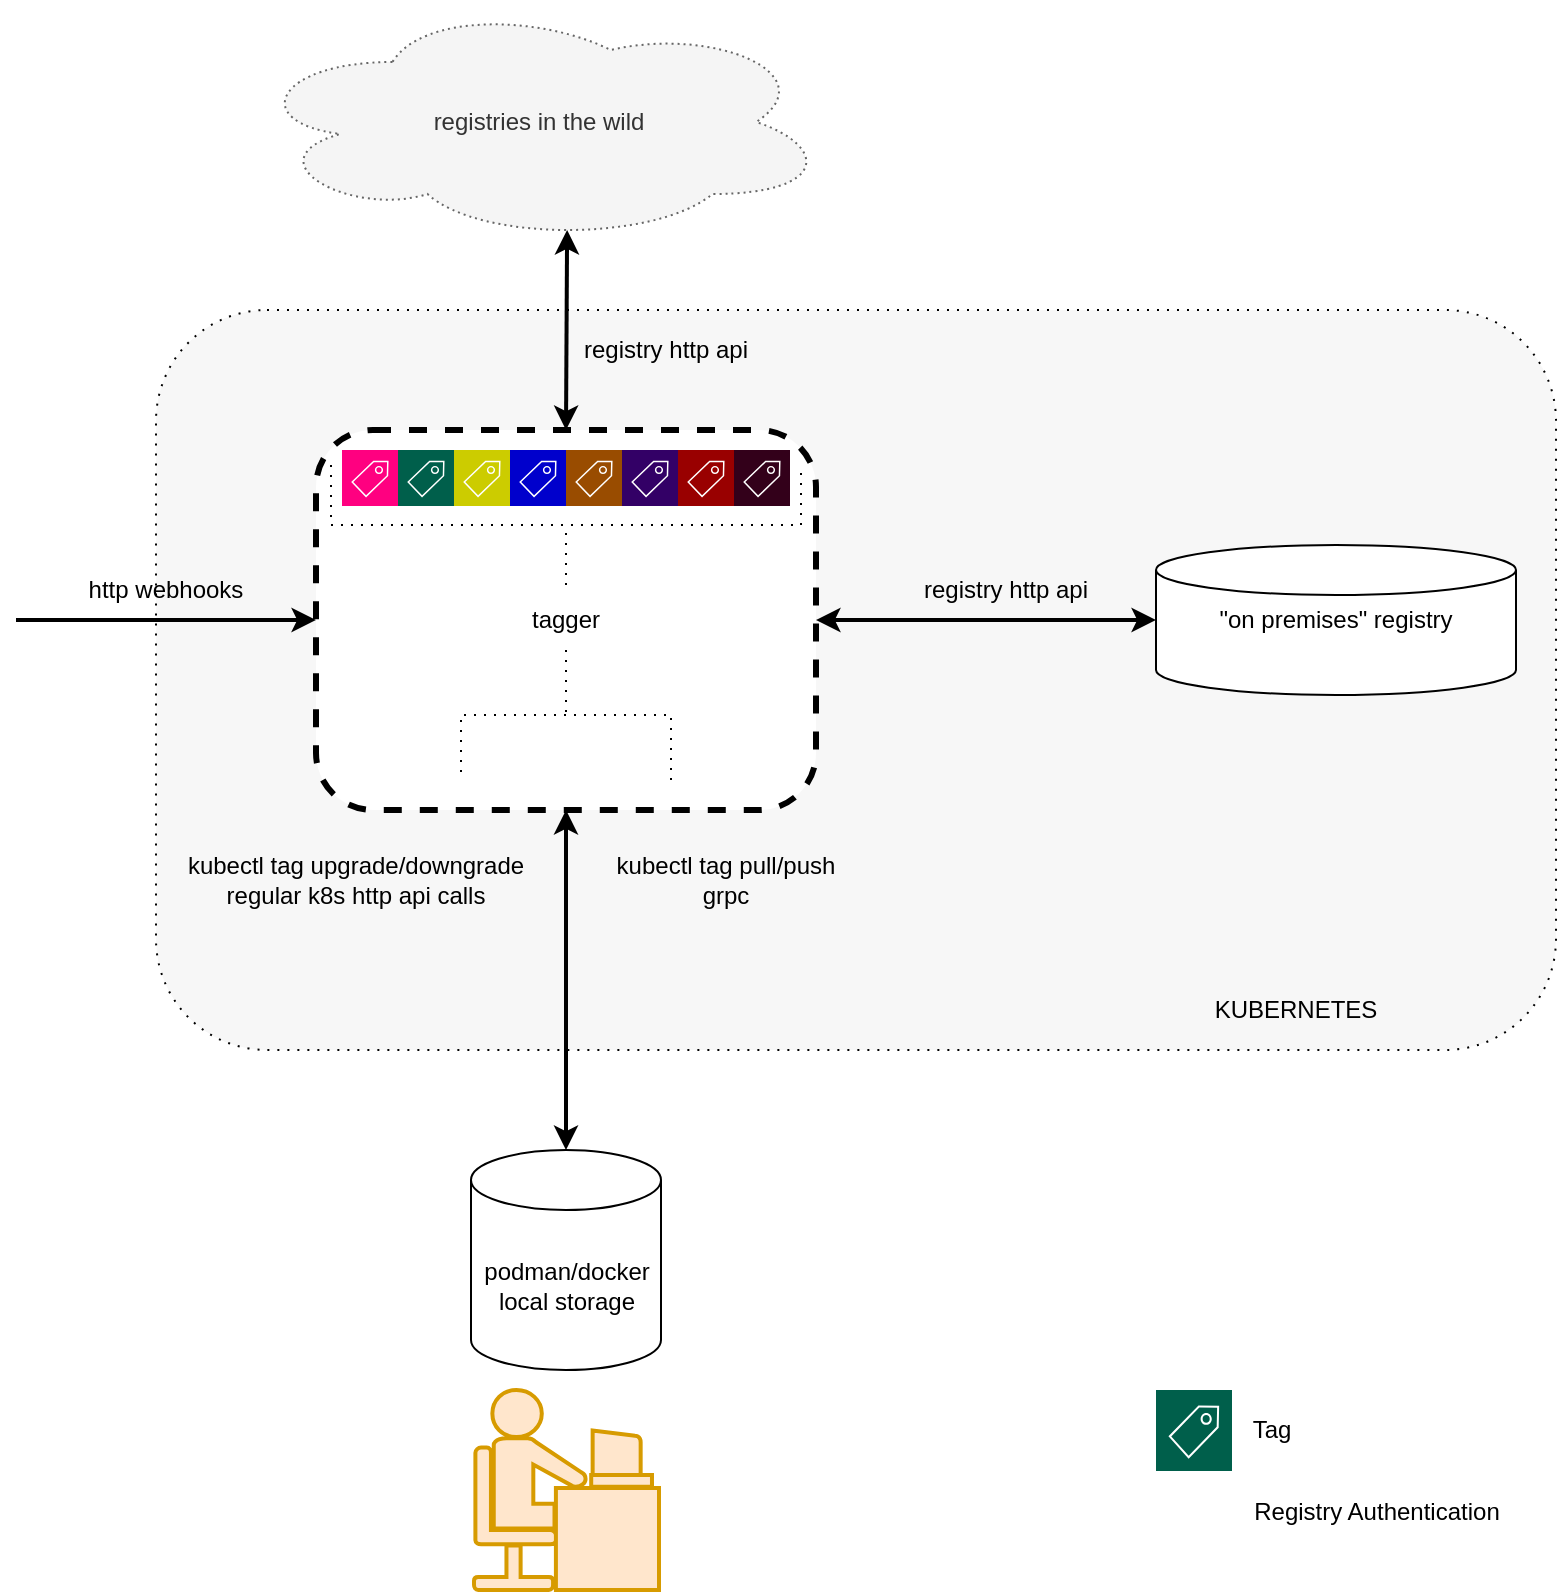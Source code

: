 <mxfile version="14.9.0" type="device"><diagram id="DUUU8IrAwZRKHzKuLp5z" name="Page-1"><mxGraphModel dx="1420" dy="780" grid="1" gridSize="10" guides="1" tooltips="1" connect="1" arrows="1" fold="1" page="1" pageScale="1" pageWidth="850" pageHeight="1100" math="0" shadow="0"><root><mxCell id="0"/><mxCell id="1" parent="0"/><mxCell id="CALvRlTAclBQVFJNI9oO-62" value="" style="rounded=1;whiteSpace=wrap;html=1;dashed=1;dashPattern=1 4;strokeWidth=1;fillColor=#F7F7F7;" parent="1" vertex="1"><mxGeometry x="130" y="260" width="700" height="370" as="geometry"/></mxCell><mxCell id="CALvRlTAclBQVFJNI9oO-52" value="" style="shape=mxgraph.cisco.people.androgenous_person;html=1;pointerEvents=1;dashed=0;strokeColor=#d79b00;strokeWidth=2;verticalLabelPosition=bottom;verticalAlign=top;align=center;outlineConnect=0;dashPattern=1 4;fillColor=#ffe6cc;" parent="1" vertex="1"><mxGeometry x="289" y="800" width="92.5" height="100" as="geometry"/></mxCell><mxCell id="CALvRlTAclBQVFJNI9oO-1" value="tagger" style="rounded=1;whiteSpace=wrap;html=1;dashed=1;strokeWidth=3;" parent="1" vertex="1"><mxGeometry x="210" y="320" width="250" height="190" as="geometry"/></mxCell><mxCell id="CALvRlTAclBQVFJNI9oO-2" value="&quot;on premises&quot; registry" style="strokeWidth=1;html=1;shape=mxgraph.flowchart.database;whiteSpace=wrap;" parent="1" vertex="1"><mxGeometry x="630" y="377.5" width="180" height="75" as="geometry"/></mxCell><mxCell id="CALvRlTAclBQVFJNI9oO-12" value="" style="endArrow=classic;startArrow=classic;html=1;entryX=0;entryY=0.5;entryDx=0;entryDy=0;entryPerimeter=0;exitX=1;exitY=0.5;exitDx=0;exitDy=0;strokeWidth=2;" parent="1" source="CALvRlTAclBQVFJNI9oO-1" target="CALvRlTAclBQVFJNI9oO-2" edge="1"><mxGeometry width="50" height="50" relative="1" as="geometry"><mxPoint x="400" y="440" as="sourcePoint"/><mxPoint x="450" y="390" as="targetPoint"/></mxGeometry></mxCell><mxCell id="CALvRlTAclBQVFJNI9oO-13" value="registries in the wild" style="ellipse;shape=cloud;whiteSpace=wrap;html=1;dashed=1;dashPattern=1 2;fillColor=#f5f5f5;strokeColor=#666666;fontColor=#333333;" parent="1" vertex="1"><mxGeometry x="175.5" y="106" width="291" height="120" as="geometry"/></mxCell><mxCell id="CALvRlTAclBQVFJNI9oO-18" value="" style="endArrow=classic;startArrow=classic;html=1;exitX=0.5;exitY=0;exitDx=0;exitDy=0;entryX=0.55;entryY=0.95;entryDx=0;entryDy=0;entryPerimeter=0;strokeWidth=2;" parent="1" source="CALvRlTAclBQVFJNI9oO-1" target="CALvRlTAclBQVFJNI9oO-13" edge="1"><mxGeometry width="50" height="50" relative="1" as="geometry"><mxPoint x="290" y="310" as="sourcePoint"/><mxPoint x="340" y="260" as="targetPoint"/></mxGeometry></mxCell><mxCell id="CALvRlTAclBQVFJNI9oO-20" value="podman/docker local storage" style="shape=cylinder3;whiteSpace=wrap;html=1;boundedLbl=1;backgroundOutline=1;size=15;" parent="1" vertex="1"><mxGeometry x="287.5" y="680" width="95" height="110" as="geometry"/></mxCell><mxCell id="CALvRlTAclBQVFJNI9oO-21" value="" style="endArrow=classic;startArrow=classic;html=1;exitX=0.5;exitY=0;exitDx=0;exitDy=0;exitPerimeter=0;entryX=0.5;entryY=1;entryDx=0;entryDy=0;strokeWidth=2;" parent="1" source="CALvRlTAclBQVFJNI9oO-20" target="CALvRlTAclBQVFJNI9oO-1" edge="1"><mxGeometry width="50" height="50" relative="1" as="geometry"><mxPoint x="290" y="450" as="sourcePoint"/><mxPoint x="510" y="600" as="targetPoint"/></mxGeometry></mxCell><mxCell id="CALvRlTAclBQVFJNI9oO-22" value="registry http api" style="text;html=1;strokeColor=none;fillColor=none;align=center;verticalAlign=middle;whiteSpace=wrap;rounded=0;" parent="1" vertex="1"><mxGeometry x="340" y="270" width="90" height="20" as="geometry"/></mxCell><mxCell id="CALvRlTAclBQVFJNI9oO-23" value="registry http api" style="text;html=1;strokeColor=none;fillColor=none;align=center;verticalAlign=middle;whiteSpace=wrap;rounded=0;" parent="1" vertex="1"><mxGeometry x="510" y="390" width="90" height="20" as="geometry"/></mxCell><mxCell id="CALvRlTAclBQVFJNI9oO-24" value="kubectl tag pull/push&lt;br&gt;grpc" style="text;html=1;strokeColor=none;fillColor=none;align=center;verticalAlign=middle;whiteSpace=wrap;rounded=0;" parent="1" vertex="1"><mxGeometry x="340" y="530" width="150" height="30" as="geometry"/></mxCell><mxCell id="CALvRlTAclBQVFJNI9oO-37" value="" style="endArrow=classic;html=1;entryX=0;entryY=0.5;entryDx=0;entryDy=0;strokeWidth=2;" parent="1" target="CALvRlTAclBQVFJNI9oO-1" edge="1"><mxGeometry width="50" height="50" relative="1" as="geometry"><mxPoint x="60" y="415" as="sourcePoint"/><mxPoint x="110" y="360" as="targetPoint"/></mxGeometry></mxCell><mxCell id="CALvRlTAclBQVFJNI9oO-38" value="http webhooks" style="text;html=1;strokeColor=none;fillColor=none;align=center;verticalAlign=middle;whiteSpace=wrap;rounded=0;" parent="1" vertex="1"><mxGeometry x="80" y="390" width="110" height="20" as="geometry"/></mxCell><mxCell id="CALvRlTAclBQVFJNI9oO-40" value="kubectl tag upgrade/downgrade&lt;br&gt;regular k8s http api calls" style="text;html=1;strokeColor=none;fillColor=none;align=center;verticalAlign=middle;whiteSpace=wrap;rounded=0;" parent="1" vertex="1"><mxGeometry x="130" y="527.5" width="200" height="35" as="geometry"/></mxCell><mxCell id="CALvRlTAclBQVFJNI9oO-42" value="" style="pointerEvents=1;shadow=0;dashed=0;html=1;strokeColor=none;labelPosition=center;verticalLabelPosition=bottom;verticalAlign=top;align=center;outlineConnect=0;shape=mxgraph.veeam2.tag;fillColor=#FF0080;" parent="1" vertex="1"><mxGeometry x="223" y="330" width="28.0" height="28.0" as="geometry"/></mxCell><mxCell id="CALvRlTAclBQVFJNI9oO-43" value="" style="pointerEvents=1;shadow=0;dashed=0;html=1;strokeColor=none;fillColor=#005F4B;labelPosition=center;verticalLabelPosition=bottom;verticalAlign=top;align=center;outlineConnect=0;shape=mxgraph.veeam2.tag;" parent="1" vertex="1"><mxGeometry x="251" y="330" width="28.0" height="28.0" as="geometry"/></mxCell><mxCell id="CALvRlTAclBQVFJNI9oO-44" value="" style="pointerEvents=1;shadow=0;dashed=0;html=1;strokeColor=none;labelPosition=center;verticalLabelPosition=bottom;verticalAlign=top;align=center;outlineConnect=0;shape=mxgraph.veeam2.tag;fillColor=#CCCC00;" parent="1" vertex="1"><mxGeometry x="279" y="330" width="28.0" height="28.0" as="geometry"/></mxCell><mxCell id="CALvRlTAclBQVFJNI9oO-45" value="" style="pointerEvents=1;shadow=0;dashed=0;html=1;strokeColor=none;labelPosition=center;verticalLabelPosition=bottom;verticalAlign=top;align=center;outlineConnect=0;shape=mxgraph.veeam2.tag;fillColor=#0000CC;" parent="1" vertex="1"><mxGeometry x="307" y="330" width="28.0" height="28.0" as="geometry"/></mxCell><mxCell id="CALvRlTAclBQVFJNI9oO-46" value="" style="pointerEvents=1;shadow=0;dashed=0;html=1;strokeColor=none;labelPosition=center;verticalLabelPosition=bottom;verticalAlign=top;align=center;outlineConnect=0;shape=mxgraph.veeam2.tag;fillColor=#994C00;" parent="1" vertex="1"><mxGeometry x="335" y="330" width="28.0" height="28.0" as="geometry"/></mxCell><mxCell id="CALvRlTAclBQVFJNI9oO-47" value="" style="pointerEvents=1;shadow=0;dashed=0;html=1;strokeColor=none;labelPosition=center;verticalLabelPosition=bottom;verticalAlign=top;align=center;outlineConnect=0;shape=mxgraph.veeam2.tag;fillColor=#330066;" parent="1" vertex="1"><mxGeometry x="363" y="330" width="28.0" height="28.0" as="geometry"/></mxCell><mxCell id="CALvRlTAclBQVFJNI9oO-48" value="" style="pointerEvents=1;shadow=0;dashed=0;html=1;strokeColor=none;labelPosition=center;verticalLabelPosition=bottom;verticalAlign=top;align=center;outlineConnect=0;shape=mxgraph.veeam2.tag;fillColor=#990000;" parent="1" vertex="1"><mxGeometry x="391" y="330" width="28.0" height="28.0" as="geometry"/></mxCell><mxCell id="CALvRlTAclBQVFJNI9oO-49" value="" style="pointerEvents=1;shadow=0;dashed=0;html=1;strokeColor=none;labelPosition=center;verticalLabelPosition=bottom;verticalAlign=top;align=center;outlineConnect=0;shape=mxgraph.veeam2.tag;fillColor=#33001A;" parent="1" vertex="1"><mxGeometry x="419" y="330" width="28.0" height="28.0" as="geometry"/></mxCell><mxCell id="CALvRlTAclBQVFJNI9oO-50" value="" style="strokeWidth=1;html=1;shape=mxgraph.flowchart.annotation_2;align=left;labelPosition=right;pointerEvents=1;fillColor=#33001A;rotation=-90;dashed=1;dashPattern=1 4;" parent="1" vertex="1"><mxGeometry x="305" y="250" width="60" height="235" as="geometry"/></mxCell><mxCell id="CALvRlTAclBQVFJNI9oO-53" value="" style="shape=image;html=1;verticalAlign=top;verticalLabelPosition=bottom;labelBackgroundColor=#ffffff;imageAspect=0;aspect=fixed;image=https://cdn2.iconfinder.com/data/icons/bitsies/128/Key-128.png;dashed=1;dashPattern=1 4;strokeWidth=1;fillColor=#0000CC;" parent="1" vertex="1"><mxGeometry x="305" y="480" width="20" height="20" as="geometry"/></mxCell><mxCell id="CALvRlTAclBQVFJNI9oO-54" value="" style="shape=image;html=1;verticalAlign=top;verticalLabelPosition=bottom;labelBackgroundColor=#ffffff;imageAspect=0;aspect=fixed;image=https://cdn2.iconfinder.com/data/icons/bitsies/128/Key-128.png;dashed=1;dashPattern=1 4;strokeWidth=1;fillColor=#0000CC;" parent="1" vertex="1"><mxGeometry x="325" y="480" width="20" height="20" as="geometry"/></mxCell><mxCell id="CALvRlTAclBQVFJNI9oO-55" value="" style="shape=image;html=1;verticalAlign=top;verticalLabelPosition=bottom;labelBackgroundColor=#ffffff;imageAspect=0;aspect=fixed;image=https://cdn2.iconfinder.com/data/icons/bitsies/128/Key-128.png;dashed=1;dashPattern=1 4;strokeWidth=1;fillColor=#0000CC;" parent="1" vertex="1"><mxGeometry x="345" y="480" width="20" height="20" as="geometry"/></mxCell><mxCell id="CALvRlTAclBQVFJNI9oO-56" value="" style="strokeWidth=1;html=1;shape=mxgraph.flowchart.annotation_2;align=left;labelPosition=right;pointerEvents=1;fillColor=#33001A;rotation=90;dashed=1;dashPattern=1 4;" parent="1" vertex="1"><mxGeometry x="302.5" y="410" width="65" height="105" as="geometry"/></mxCell><mxCell id="CALvRlTAclBQVFJNI9oO-57" value="" style="pointerEvents=1;shadow=0;dashed=0;html=1;strokeColor=none;fillColor=#005F4B;labelPosition=center;verticalLabelPosition=bottom;verticalAlign=top;align=center;outlineConnect=0;shape=mxgraph.veeam2.tag;" parent="1" vertex="1"><mxGeometry x="630" y="800" width="38" height="40.5" as="geometry"/></mxCell><mxCell id="CALvRlTAclBQVFJNI9oO-58" value="" style="shape=image;html=1;verticalAlign=top;verticalLabelPosition=bottom;labelBackgroundColor=#ffffff;imageAspect=0;aspect=fixed;image=https://cdn2.iconfinder.com/data/icons/bitsies/128/Key-128.png;dashed=1;dashPattern=1 4;strokeWidth=1;fillColor=#0000CC;" parent="1" vertex="1"><mxGeometry x="634" y="844" width="34" height="34" as="geometry"/></mxCell><mxCell id="CALvRlTAclBQVFJNI9oO-59" value="Tag" style="text;html=1;strokeColor=none;fillColor=none;align=center;verticalAlign=middle;whiteSpace=wrap;rounded=0;dashed=1;dashPattern=1 4;" parent="1" vertex="1"><mxGeometry x="668" y="810.25" width="40" height="20" as="geometry"/></mxCell><mxCell id="CALvRlTAclBQVFJNI9oO-60" value="Registry Authentication" style="text;html=1;align=center;verticalAlign=middle;resizable=0;points=[];autosize=1;" parent="1" vertex="1"><mxGeometry x="670" y="851" width="140" height="20" as="geometry"/></mxCell><mxCell id="CALvRlTAclBQVFJNI9oO-63" value="KUBERNETES" style="text;html=1;strokeColor=none;fillColor=none;align=center;verticalAlign=middle;whiteSpace=wrap;rounded=0;dashed=1;dashPattern=1 4;" parent="1" vertex="1"><mxGeometry x="680" y="600" width="40" height="20" as="geometry"/></mxCell></root></mxGraphModel></diagram></mxfile>